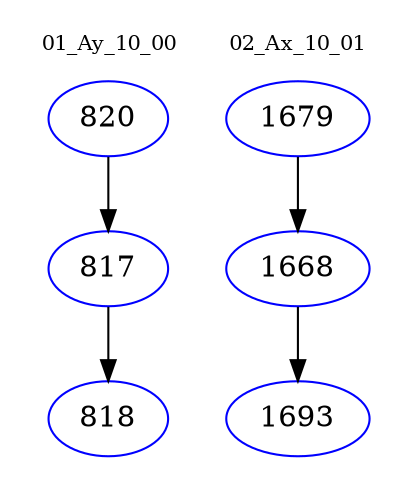 digraph{
subgraph cluster_0 {
color = white
label = "01_Ay_10_00";
fontsize=10;
T0_820 [label="820", color="blue"]
T0_820 -> T0_817 [color="black"]
T0_817 [label="817", color="blue"]
T0_817 -> T0_818 [color="black"]
T0_818 [label="818", color="blue"]
}
subgraph cluster_1 {
color = white
label = "02_Ax_10_01";
fontsize=10;
T1_1679 [label="1679", color="blue"]
T1_1679 -> T1_1668 [color="black"]
T1_1668 [label="1668", color="blue"]
T1_1668 -> T1_1693 [color="black"]
T1_1693 [label="1693", color="blue"]
}
}
